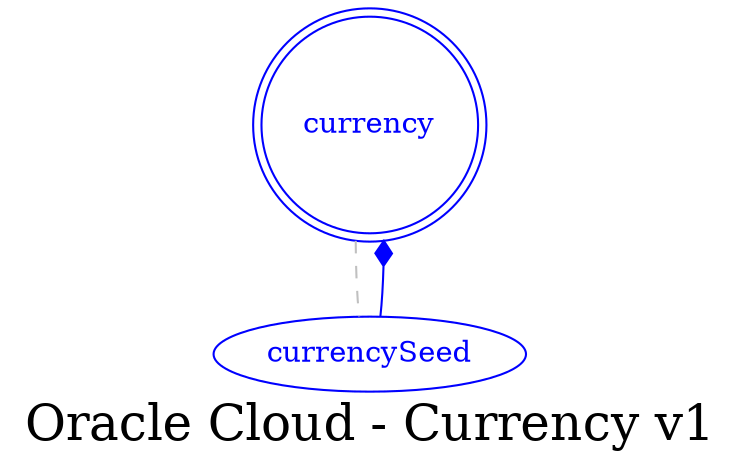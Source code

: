 digraph LexiconGraph {
graph[label="Oracle Cloud - Currency v1", fontsize=24]
splines=true
"currency" [color=blue, fontcolor=blue, shape=doublecircle]
"currencySeed" -> "currency" [color=blue, fontcolor=blue, arrowhead=diamond, arrowtail=none]
"currencySeed" [color=blue, fontcolor=blue, shape=ellipse]
"currency" -> "currencySeed" [color=grey, fontcolor=grey, arrowhead=none, arrowtail=none, style=dashed]
}
